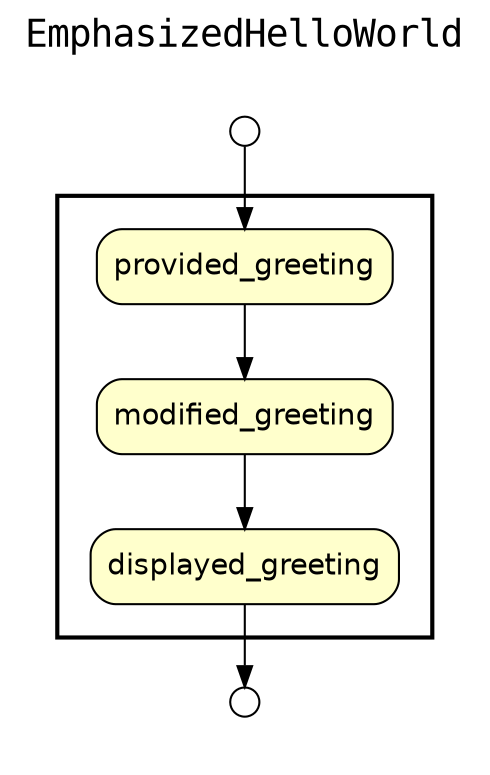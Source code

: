 
digraph yw_data_view {
rankdir=TB
fontname=Courier; fontsize=18; labelloc=t
label="EmphasizedHelloWorld"
subgraph cluster_workflow { label=""; color=black; penwidth=2
subgraph cluster_workflow_inner { label=""; color=white
node[shape=box style="rounded,filled" fillcolor="#FFFFCC" peripheries=1 fontname=Helvetica]
displayed_greeting
modified_greeting
provided_greeting
node[shape=box style="rounded,filled" fillcolor="#FFFFFF" peripheries=1 fontname=Helvetica]
}}
subgraph cluster_inflows { label=""; color=white; penwidth=2
subgraph cluster_inflows_inner { label=""; color=white
node[shape=circle fillcolor="#FFFFFF" peripheries=1 width=0.2]
provided_greeting_inflow [label=""]
}}
subgraph cluster_outflows { label=""; color=white; penwidth=2
subgraph cluster_outflows_inner { label=""; color=white
node[shape=circle fillcolor="#FFFFFF" peripheries=1 width=0.2]
displayed_greeting_outflow [label=""]
}}
modified_greeting -> displayed_greeting
provided_greeting -> modified_greeting
provided_greeting_inflow -> provided_greeting
displayed_greeting -> displayed_greeting_outflow
}

